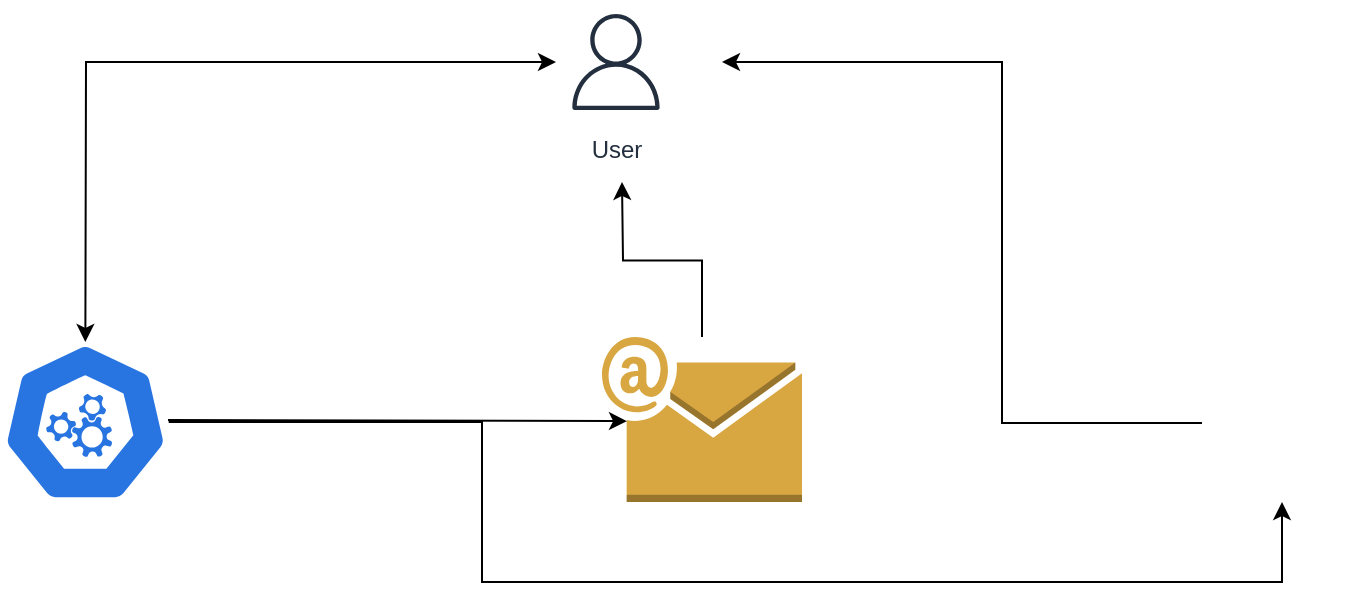 <mxfile version="24.0.2" type="github" pages="4">
  <diagram name="Context" id="fDQlBoKyyZDRGXQAbsjs">
    <mxGraphModel dx="1235" dy="614" grid="1" gridSize="10" guides="1" tooltips="1" connect="1" arrows="1" fold="1" page="1" pageScale="1" pageWidth="827" pageHeight="1169" math="0" shadow="0">
      <root>
        <mxCell id="0" />
        <mxCell id="1" parent="0" />
        <mxCell id="Hst52y-DVzuUoY1G3eZD-1" value="User" style="sketch=0;outlineConnect=0;fontColor=#232F3E;gradientColor=none;strokeColor=#232F3E;fillColor=#ffffff;dashed=0;verticalLabelPosition=bottom;verticalAlign=top;align=center;html=1;fontSize=12;fontStyle=0;aspect=fixed;shape=mxgraph.aws4.resourceIcon;resIcon=mxgraph.aws4.user;" vertex="1" parent="1">
          <mxGeometry x="357" y="150" width="60" height="60" as="geometry" />
        </mxCell>
        <mxCell id="Hst52y-DVzuUoY1G3eZD-14" style="edgeStyle=orthogonalEdgeStyle;rounded=0;orthogonalLoop=1;jettySize=auto;html=1;exitX=0.5;exitY=0;exitDx=0;exitDy=0;exitPerimeter=0;startArrow=classic;startFill=1;" edge="1" parent="1" source="Hst52y-DVzuUoY1G3eZD-2" target="Hst52y-DVzuUoY1G3eZD-1">
          <mxGeometry relative="1" as="geometry">
            <mxPoint x="320" y="180" as="targetPoint" />
            <Array as="points">
              <mxPoint x="122" y="310" />
              <mxPoint x="122" y="180" />
            </Array>
          </mxGeometry>
        </mxCell>
        <mxCell id="Hst52y-DVzuUoY1G3eZD-23" style="edgeStyle=orthogonalEdgeStyle;rounded=0;orthogonalLoop=1;jettySize=auto;html=1;" edge="1" parent="1" source="Hst52y-DVzuUoY1G3eZD-2" target="Hst52y-DVzuUoY1G3eZD-4">
          <mxGeometry relative="1" as="geometry">
            <Array as="points">
              <mxPoint x="320" y="360" />
              <mxPoint x="320" y="440" />
              <mxPoint x="720" y="440" />
            </Array>
          </mxGeometry>
        </mxCell>
        <mxCell id="Hst52y-DVzuUoY1G3eZD-2" value="" style="aspect=fixed;sketch=0;html=1;dashed=0;whitespace=wrap;fillColor=#2875E2;strokeColor=#ffffff;points=[[0.005,0.63,0],[0.1,0.2,0],[0.9,0.2,0],[0.5,0,0],[0.995,0.63,0],[0.72,0.99,0],[0.5,1,0],[0.28,0.99,0]];shape=mxgraph.kubernetes.icon2;prIcon=api" vertex="1" parent="1">
          <mxGeometry x="80" y="320" width="83.34" height="80" as="geometry" />
        </mxCell>
        <mxCell id="Hst52y-DVzuUoY1G3eZD-15" style="edgeStyle=orthogonalEdgeStyle;rounded=0;orthogonalLoop=1;jettySize=auto;html=1;" edge="1" parent="1" source="Hst52y-DVzuUoY1G3eZD-3">
          <mxGeometry relative="1" as="geometry">
            <mxPoint x="390" y="240" as="targetPoint" />
          </mxGeometry>
        </mxCell>
        <mxCell id="Hst52y-DVzuUoY1G3eZD-3" value="" style="outlineConnect=0;dashed=0;verticalLabelPosition=bottom;verticalAlign=top;align=center;html=1;shape=mxgraph.aws3.email;fillColor=#D9A741;gradientColor=none;" vertex="1" parent="1">
          <mxGeometry x="380" y="317.5" width="100" height="82.5" as="geometry" />
        </mxCell>
        <mxCell id="Hst52y-DVzuUoY1G3eZD-16" style="edgeStyle=orthogonalEdgeStyle;rounded=0;orthogonalLoop=1;jettySize=auto;html=1;" edge="1" parent="1" source="Hst52y-DVzuUoY1G3eZD-4">
          <mxGeometry relative="1" as="geometry">
            <mxPoint x="440" y="180" as="targetPoint" />
            <Array as="points">
              <mxPoint x="580" y="360" />
              <mxPoint x="580" y="180" />
            </Array>
          </mxGeometry>
        </mxCell>
        <mxCell id="Hst52y-DVzuUoY1G3eZD-4" value="" style="shape=image;html=1;verticalAlign=top;verticalLabelPosition=bottom;labelBackgroundColor=#ffffff;imageAspect=0;aspect=fixed;image=https://cdn1.iconfinder.com/data/icons/unicons-line-vol-6/24/telegram-128.png" vertex="1" parent="1">
          <mxGeometry x="680" y="321" width="79" height="79" as="geometry" />
        </mxCell>
        <mxCell id="Hst52y-DVzuUoY1G3eZD-22" style="edgeStyle=orthogonalEdgeStyle;rounded=0;orthogonalLoop=1;jettySize=auto;html=1;entryX=0.125;entryY=0.51;entryDx=0;entryDy=0;entryPerimeter=0;" edge="1" parent="1" target="Hst52y-DVzuUoY1G3eZD-3">
          <mxGeometry relative="1" as="geometry">
            <mxPoint x="163" y="359" as="sourcePoint" />
            <Array as="points">
              <mxPoint x="163" y="360" />
            </Array>
          </mxGeometry>
        </mxCell>
      </root>
    </mxGraphModel>
  </diagram>
  <diagram id="6hDEUZ7YFYoEAPfuLtIz" name="Container">
    <mxGraphModel dx="1050" dy="522" grid="1" gridSize="10" guides="1" tooltips="1" connect="1" arrows="1" fold="1" page="1" pageScale="1" pageWidth="827" pageHeight="1169" math="0" shadow="0">
      <root>
        <mxCell id="0" />
        <mxCell id="1" parent="0" />
      </root>
    </mxGraphModel>
  </diagram>
  <diagram id="STWx2Zx0CZgalzy9_tZh" name="Component">
    <mxGraphModel dx="1050" dy="522" grid="1" gridSize="10" guides="1" tooltips="1" connect="1" arrows="1" fold="1" page="1" pageScale="1" pageWidth="827" pageHeight="1169" math="0" shadow="0">
      <root>
        <mxCell id="0" />
        <mxCell id="1" parent="0" />
      </root>
    </mxGraphModel>
  </diagram>
  <diagram id="6FFham7Y1Xbk_Q6ubnFp" name="Code">
    <mxGraphModel dx="1050" dy="522" grid="1" gridSize="10" guides="1" tooltips="1" connect="1" arrows="1" fold="1" page="1" pageScale="1" pageWidth="827" pageHeight="1169" math="0" shadow="0">
      <root>
        <mxCell id="0" />
        <mxCell id="1" parent="0" />
      </root>
    </mxGraphModel>
  </diagram>
</mxfile>
